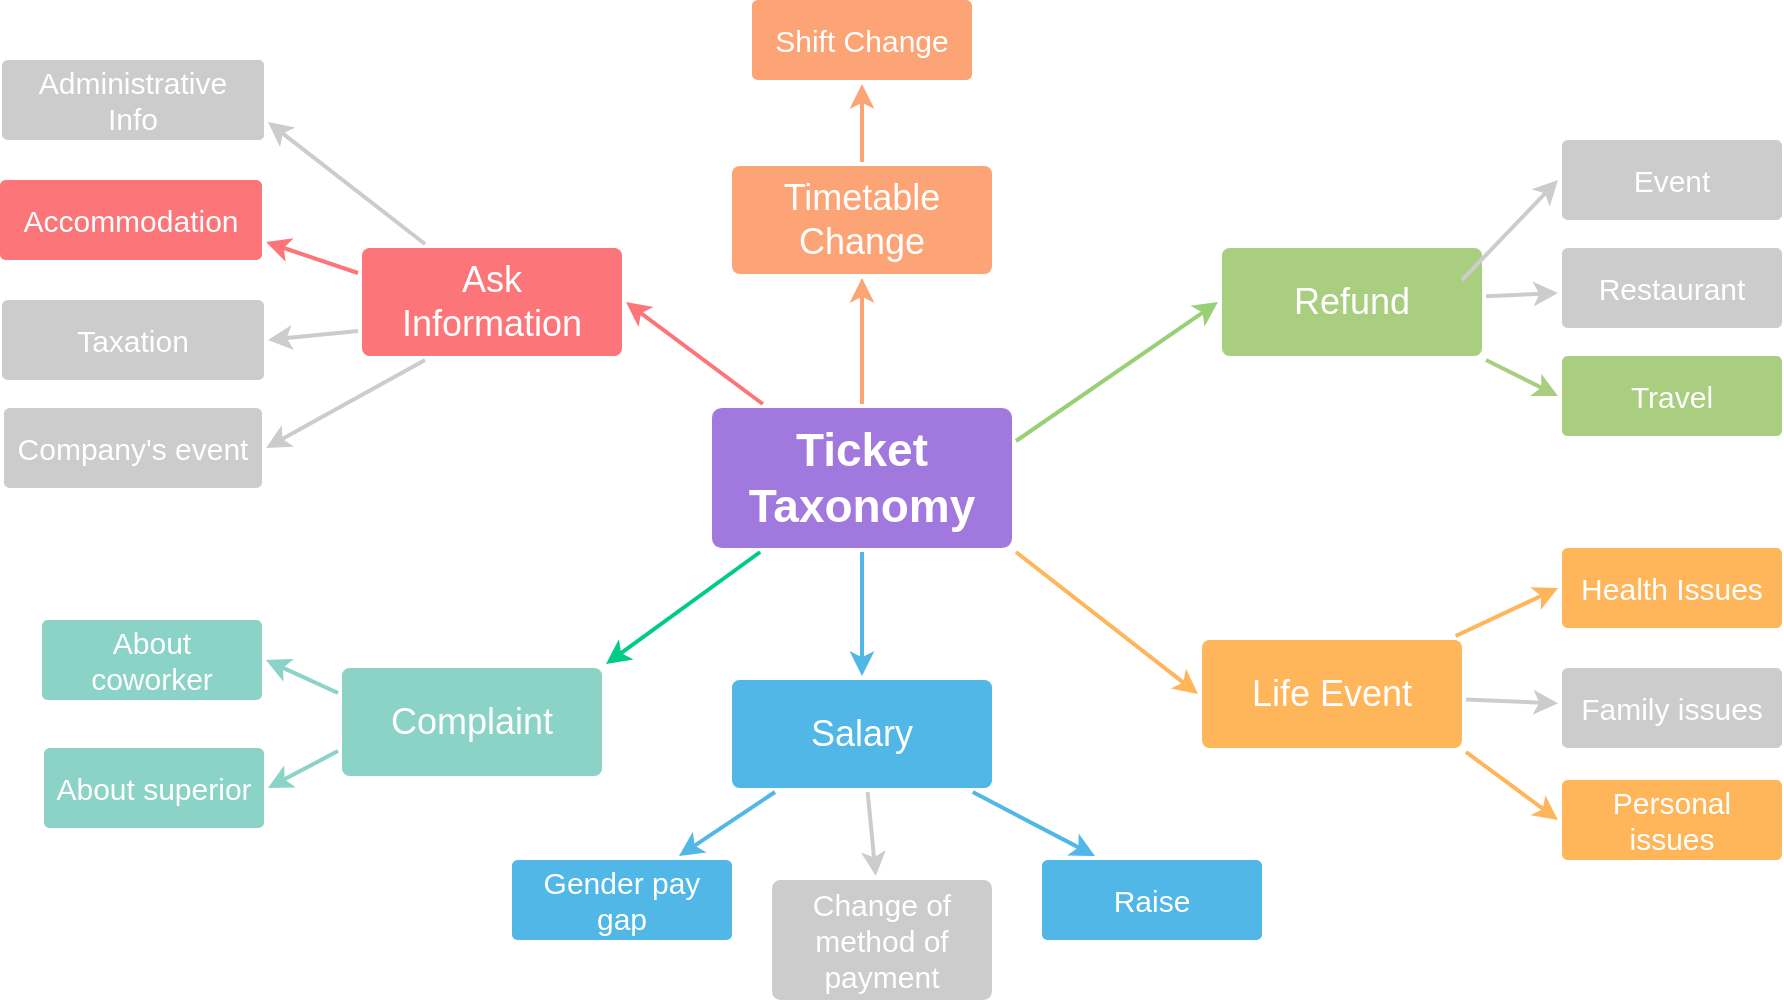 <mxfile version="20.3.0" type="device"><diagram id="6a731a19-8d31-9384-78a2-239565b7b9f0" name="Page-1"><mxGraphModel dx="1221" dy="764" grid="1" gridSize="10" guides="1" tooltips="1" connect="1" arrows="1" fold="1" page="1" pageScale="1" pageWidth="1169" pageHeight="827" background="none" math="0" shadow="0"><root><mxCell id="0"/><mxCell id="1" parent="0"/><mxCell id="1745" value="" style="edgeStyle=none;rounded=0;jumpStyle=none;html=1;shadow=0;labelBackgroundColor=none;startArrow=none;startFill=0;endArrow=classic;endFill=1;jettySize=auto;orthogonalLoop=1;strokeColor=#FDA477;strokeWidth=2;fontFamily=Helvetica;fontSize=16;fontColor=#23445D;spacing=5;entryX=0.5;entryY=1;entryDx=0;entryDy=0;" parent="1" source="1749" target="V-rHWFw5SpIuOUbnJHTy-1806" edge="1"><mxGeometry relative="1" as="geometry"><mxPoint x="515.193" y="318.75" as="targetPoint"/></mxGeometry></mxCell><mxCell id="1746" value="" style="edgeStyle=none;rounded=0;jumpStyle=none;html=1;shadow=0;labelBackgroundColor=none;startArrow=none;startFill=0;endArrow=classic;endFill=1;jettySize=auto;orthogonalLoop=1;strokeColor=#51B7E7;strokeWidth=2;fontFamily=Helvetica;fontSize=16;fontColor=#23445D;spacing=5;" parent="1" source="1749" target="1771" edge="1"><mxGeometry relative="1" as="geometry"/></mxCell><mxCell id="1747" value="" style="edgeStyle=none;rounded=0;jumpStyle=none;html=1;shadow=0;labelBackgroundColor=none;startArrow=none;startFill=0;endArrow=classic;endFill=1;jettySize=auto;orthogonalLoop=1;strokeColor=#00CC88;strokeWidth=2;fontFamily=Helvetica;fontSize=16;fontColor=#23445D;spacing=5;entryX=1;entryY=0;entryDx=0;entryDy=0;" parent="1" source="1749" target="V-rHWFw5SpIuOUbnJHTy-1808" edge="1"><mxGeometry relative="1" as="geometry"><mxPoint x="468.175" y="508" as="targetPoint"/></mxGeometry></mxCell><mxCell id="1748" value="" style="edgeStyle=none;rounded=0;jumpStyle=none;html=1;shadow=0;labelBackgroundColor=none;startArrow=none;startFill=0;endArrow=classic;endFill=1;jettySize=auto;orthogonalLoop=1;strokeColor=#FC7679;strokeWidth=2;fontFamily=Helvetica;fontSize=16;fontColor=#23445D;spacing=5;entryX=1;entryY=0.5;entryDx=0;entryDy=0;" parent="1" source="1749" target="V-rHWFw5SpIuOUbnJHTy-1807" edge="1"><mxGeometry relative="1" as="geometry"><mxPoint x="402" y="373.915" as="targetPoint"/></mxGeometry></mxCell><mxCell id="1749" value="Ticket&lt;br style=&quot;font-size: 23px;&quot;&gt;Taxonomy" style="rounded=1;whiteSpace=wrap;html=1;shadow=0;labelBackgroundColor=none;strokeColor=none;strokeWidth=3;fillColor=#A178DE;fontFamily=Helvetica;fontSize=23;fontColor=#FFFFFF;align=center;fontStyle=1;spacing=5;arcSize=7;perimeterSpacing=2;" parent="1" vertex="1"><mxGeometry x="455" y="384" width="150" height="70" as="geometry"/></mxCell><mxCell id="1750" value="" style="edgeStyle=none;rounded=1;jumpStyle=none;html=1;shadow=0;labelBackgroundColor=none;startArrow=none;startFill=0;jettySize=auto;orthogonalLoop=1;strokeColor=#CCCCCC;strokeWidth=2;fontFamily=Helvetica;fontSize=14;fontColor=#FFFFFF;spacing=5;fontStyle=1;fillColor=#b0e3e6;exitX=0.25;exitY=0;exitDx=0;exitDy=0;entryX=1;entryY=0.75;entryDx=0;entryDy=0;" parent="1" source="V-rHWFw5SpIuOUbnJHTy-1807" target="V-rHWFw5SpIuOUbnJHTy-1821" edge="1"><mxGeometry relative="1" as="geometry"><mxPoint x="295.615" y="328" as="sourcePoint"/></mxGeometry></mxCell><mxCell id="1751" value="" style="edgeStyle=none;rounded=1;jumpStyle=none;html=1;shadow=0;labelBackgroundColor=none;startArrow=none;startFill=0;jettySize=auto;orthogonalLoop=1;strokeColor=#FC7679;strokeWidth=2;fontFamily=Helvetica;fontSize=14;fontColor=#FFFFFF;spacing=5;fontStyle=1;fillColor=#b0e3e6;exitX=0;exitY=0.25;exitDx=0;exitDy=0;entryX=1;entryY=0.75;entryDx=0;entryDy=0;" parent="1" source="V-rHWFw5SpIuOUbnJHTy-1807" target="V-rHWFw5SpIuOUbnJHTy-1822" edge="1"><mxGeometry relative="1" as="geometry"><mxPoint x="268.0" y="333.944" as="sourcePoint"/><Array as="points"/></mxGeometry></mxCell><mxCell id="1752" value="" style="edgeStyle=none;rounded=1;jumpStyle=none;html=1;shadow=0;labelBackgroundColor=none;startArrow=none;startFill=0;jettySize=auto;orthogonalLoop=1;strokeColor=#CCCCCC;strokeWidth=2;fontFamily=Helvetica;fontSize=14;fontColor=#FFFFFF;spacing=5;fontStyle=1;fillColor=#b0e3e6;exitX=0;exitY=0.75;exitDx=0;exitDy=0;entryX=1;entryY=0.5;entryDx=0;entryDy=0;" parent="1" source="V-rHWFw5SpIuOUbnJHTy-1807" edge="1" target="V-rHWFw5SpIuOUbnJHTy-1823"><mxGeometry relative="1" as="geometry"><mxPoint x="268.0" y="356.278" as="sourcePoint"/><mxPoint x="212" y="347.915" as="targetPoint"/></mxGeometry></mxCell><mxCell id="1755" value="Accommodation" style="rounded=1;whiteSpace=wrap;html=1;shadow=0;labelBackgroundColor=none;strokeColor=none;strokeWidth=3;fillColor=#f08e81;fontFamily=Helvetica;fontSize=14;fontColor=#FFFFFF;align=center;spacing=5;fontStyle=0;arcSize=7;perimeterSpacing=2;" parent="1" vertex="1"><mxGeometry x="100" y="270" width="110" height="40" as="geometry"/></mxCell><mxCell id="1756" value="Administrative Info" style="rounded=1;whiteSpace=wrap;html=1;shadow=0;labelBackgroundColor=none;strokeColor=none;strokeWidth=3;fillColor=#f08e81;fontFamily=Helvetica;fontSize=14;fontColor=#FFFFFF;align=center;spacing=5;fontStyle=0;arcSize=7;perimeterSpacing=2;" parent="1" vertex="1"><mxGeometry x="120" y="210" width="110" height="40" as="geometry"/></mxCell><mxCell id="1757" value="" style="edgeStyle=none;rounded=0;jumpStyle=none;html=1;shadow=0;labelBackgroundColor=none;startArrow=none;startFill=0;endArrow=classic;endFill=1;jettySize=auto;orthogonalLoop=1;strokeColor=#8BD3C7;strokeWidth=2;fontFamily=Helvetica;fontSize=14;fontColor=#FFFFFF;spacing=5;entryX=1;entryY=0.5;entryDx=0;entryDy=0;exitX=0;exitY=0.25;exitDx=0;exitDy=0;" parent="1" source="V-rHWFw5SpIuOUbnJHTy-1808" target="V-rHWFw5SpIuOUbnJHTy-1840" edge="1"><mxGeometry relative="1" as="geometry"><mxPoint x="282" y="579" as="targetPoint"/></mxGeometry></mxCell><mxCell id="1758" value="" style="edgeStyle=none;rounded=0;jumpStyle=none;html=1;shadow=0;labelBackgroundColor=none;startArrow=none;startFill=0;endArrow=classic;endFill=1;jettySize=auto;orthogonalLoop=1;strokeColor=#8BD3C7;strokeWidth=2;fontFamily=Helvetica;fontSize=14;fontColor=#FFFFFF;spacing=5;entryX=1;entryY=0.5;entryDx=0;entryDy=0;exitX=0;exitY=0.75;exitDx=0;exitDy=0;" parent="1" source="V-rHWFw5SpIuOUbnJHTy-1808" target="V-rHWFw5SpIuOUbnJHTy-1841" edge="1"><mxGeometry relative="1" as="geometry"><mxPoint x="379.286" y="572" as="sourcePoint"/><mxPoint x="314.867" y="658" as="targetPoint"/></mxGeometry></mxCell><mxCell id="1770" value="" style="edgeStyle=none;rounded=0;jumpStyle=none;html=1;shadow=0;labelBackgroundColor=none;startArrow=none;startFill=0;endArrow=classic;endFill=1;jettySize=auto;orthogonalLoop=1;strokeColor=#FDA477;strokeWidth=2;fontFamily=Helvetica;fontSize=14;fontColor=#FFFFFF;spacing=5;exitX=0.5;exitY=0;exitDx=0;exitDy=0;entryX=0.5;entryY=1;entryDx=0;entryDy=0;" parent="1" source="V-rHWFw5SpIuOUbnJHTy-1806" target="V-rHWFw5SpIuOUbnJHTy-1820" edge="1"><mxGeometry relative="1" as="geometry"><mxPoint x="457.206" y="260.75" as="sourcePoint"/><mxPoint x="422" y="206.662" as="targetPoint"/></mxGeometry></mxCell><mxCell id="1771" value="Salary" style="rounded=1;whiteSpace=wrap;html=1;shadow=0;labelBackgroundColor=none;strokeColor=none;strokeWidth=3;fillColor=#51B7E7;fontFamily=Helvetica;fontSize=18;fontColor=#FFFFFF;align=center;spacing=5;fontStyle=0;arcSize=7;perimeterSpacing=2;" parent="1" vertex="1"><mxGeometry x="465" y="520.0" width="130" height="54" as="geometry"/></mxCell><mxCell id="1775" value="" style="edgeStyle=none;rounded=1;jumpStyle=none;html=1;shadow=0;labelBackgroundColor=none;startArrow=none;startFill=0;jettySize=auto;orthogonalLoop=1;strokeColor=#51B7E7;strokeWidth=2;fontFamily=Helvetica;fontSize=14;fontColor=#FFFFFF;spacing=5;fontStyle=1;fillColor=#b0e3e6;entryX=0.75;entryY=0;entryDx=0;entryDy=0;" parent="1" source="1771" target="V-rHWFw5SpIuOUbnJHTy-1842" edge="1"><mxGeometry relative="1" as="geometry"><mxPoint x="622.385" y="628" as="targetPoint"/></mxGeometry></mxCell><mxCell id="1776" value="Change of method of payment" style="rounded=1;whiteSpace=wrap;html=1;shadow=0;labelBackgroundColor=none;strokeColor=none;strokeWidth=3;fillColor=#CCCCCC;fontFamily=Helvetica;fontSize=15;fontColor=#FFFFFF;align=center;spacing=5;fontStyle=0;arcSize=7;perimeterSpacing=2;" parent="1" vertex="1"><mxGeometry x="485" y="620" width="110" height="60" as="geometry"/></mxCell><mxCell id="1777" value="" style="edgeStyle=none;rounded=1;jumpStyle=none;html=1;shadow=0;labelBackgroundColor=none;startArrow=none;startFill=0;jettySize=auto;orthogonalLoop=1;strokeColor=#CCCCCC;strokeWidth=2;fontFamily=Helvetica;fontSize=14;fontColor=#FFFFFF;spacing=5;fontStyle=1;fillColor=#b0e3e6;" parent="1" source="1771" target="1776" edge="1"><mxGeometry relative="1" as="geometry"/></mxCell><mxCell id="1779" value="" style="edgeStyle=none;rounded=1;jumpStyle=none;html=1;shadow=0;labelBackgroundColor=none;startArrow=none;startFill=0;jettySize=auto;orthogonalLoop=1;strokeColor=#51B7E7;strokeWidth=2;fontFamily=Helvetica;fontSize=14;fontColor=#FFFFFF;spacing=5;fontStyle=1;fillColor=#b0e3e6;entryX=0.25;entryY=0;entryDx=0;entryDy=0;" parent="1" source="1771" target="V-rHWFw5SpIuOUbnJHTy-1829" edge="1"><mxGeometry relative="1" as="geometry"><mxPoint x="888" y="628.719" as="targetPoint"/></mxGeometry></mxCell><mxCell id="V-rHWFw5SpIuOUbnJHTy-1780" value="" style="edgeStyle=none;rounded=1;jumpStyle=none;html=1;shadow=0;labelBackgroundColor=none;startArrow=none;startFill=0;jettySize=auto;orthogonalLoop=1;strokeColor=#CCCCCC;strokeWidth=2;fontFamily=Helvetica;fontSize=14;fontColor=#FFFFFF;spacing=5;fontStyle=1;fillColor=#b0e3e6;exitX=0.25;exitY=1;exitDx=0;exitDy=0;entryX=1;entryY=0.5;entryDx=0;entryDy=0;" parent="1" source="V-rHWFw5SpIuOUbnJHTy-1807" target="V-rHWFw5SpIuOUbnJHTy-1824" edge="1"><mxGeometry relative="1" as="geometry"><mxPoint x="259.664" y="457.5" as="sourcePoint"/><mxPoint x="185" y="398" as="targetPoint"/></mxGeometry></mxCell><mxCell id="V-rHWFw5SpIuOUbnJHTy-1790" value="Life Event" style="rounded=1;whiteSpace=wrap;html=1;shadow=0;labelBackgroundColor=none;strokeColor=none;strokeWidth=3;fillColor=#ffb55a;fontFamily=Helvetica;fontSize=18;fontColor=#FFFFFF;align=center;spacing=5;fontStyle=0;arcSize=7;perimeterSpacing=2;" parent="1" vertex="1"><mxGeometry x="700" y="500.0" width="130" height="54" as="geometry"/></mxCell><mxCell id="V-rHWFw5SpIuOUbnJHTy-1791" value="Health Issues" style="rounded=1;whiteSpace=wrap;html=1;shadow=0;labelBackgroundColor=none;strokeColor=none;strokeWidth=3;fillColor=#ffb55a;fontFamily=Helvetica;fontSize=15;fontColor=#FFFFFF;align=center;spacing=5;fontStyle=0;arcSize=7;perimeterSpacing=2;" parent="1" vertex="1"><mxGeometry x="880" y="454" width="110" height="40" as="geometry"/></mxCell><mxCell id="V-rHWFw5SpIuOUbnJHTy-1792" value="" style="edgeStyle=none;rounded=1;jumpStyle=none;html=1;shadow=0;labelBackgroundColor=none;startArrow=none;startFill=0;jettySize=auto;orthogonalLoop=1;strokeColor=#FFB55A;strokeWidth=2;fontFamily=Helvetica;fontSize=14;fontColor=#FFFFFF;spacing=5;fontStyle=1;fillColor=#b0e3e6;entryX=0;entryY=0.5;entryDx=0;entryDy=0;" parent="1" source="V-rHWFw5SpIuOUbnJHTy-1790" target="V-rHWFw5SpIuOUbnJHTy-1791" edge="1"><mxGeometry relative="1" as="geometry"/></mxCell><mxCell id="V-rHWFw5SpIuOUbnJHTy-1793" value="Family issues" style="rounded=1;whiteSpace=wrap;html=1;shadow=0;labelBackgroundColor=none;strokeColor=none;strokeWidth=3;fillColor=#CCCCCC;fontFamily=Helvetica;fontSize=15;fontColor=#FFFFFF;align=center;spacing=5;fontStyle=0;arcSize=7;perimeterSpacing=2;" parent="1" vertex="1"><mxGeometry x="880" y="514" width="110" height="40" as="geometry"/></mxCell><mxCell id="V-rHWFw5SpIuOUbnJHTy-1794" value="" style="edgeStyle=none;rounded=1;jumpStyle=none;html=1;shadow=0;labelBackgroundColor=none;startArrow=none;startFill=0;jettySize=auto;orthogonalLoop=1;strokeColor=#CCCCCC;strokeWidth=2;fontFamily=Helvetica;fontSize=14;fontColor=#FFFFFF;spacing=5;fontStyle=1;fillColor=#b0e3e6;" parent="1" source="V-rHWFw5SpIuOUbnJHTy-1790" target="V-rHWFw5SpIuOUbnJHTy-1793" edge="1"><mxGeometry relative="1" as="geometry"/></mxCell><mxCell id="V-rHWFw5SpIuOUbnJHTy-1795" value="" style="edgeStyle=none;rounded=0;jumpStyle=none;html=1;shadow=0;labelBackgroundColor=none;startArrow=none;startFill=0;endArrow=classic;endFill=1;jettySize=auto;orthogonalLoop=1;strokeColor=#FFB55A;strokeWidth=2;fontFamily=Helvetica;fontSize=16;fontColor=#23445D;spacing=5;exitX=1;exitY=1;exitDx=0;exitDy=0;entryX=0;entryY=0.5;entryDx=0;entryDy=0;" parent="1" source="1749" target="V-rHWFw5SpIuOUbnJHTy-1790" edge="1"><mxGeometry relative="1" as="geometry"><mxPoint x="670" y="215.5" as="sourcePoint"/><mxPoint x="800" y="357" as="targetPoint"/></mxGeometry></mxCell><mxCell id="V-rHWFw5SpIuOUbnJHTy-1796" value="Personal issues" style="rounded=1;whiteSpace=wrap;html=1;shadow=0;labelBackgroundColor=none;strokeColor=none;strokeWidth=3;fillColor=#ffb55a;fontFamily=Helvetica;fontSize=15;fontColor=#FFFFFF;align=center;spacing=5;fontStyle=0;arcSize=7;perimeterSpacing=2;" parent="1" vertex="1"><mxGeometry x="880" y="570" width="110" height="40" as="geometry"/></mxCell><mxCell id="V-rHWFw5SpIuOUbnJHTy-1797" value="" style="edgeStyle=none;rounded=1;jumpStyle=none;html=1;shadow=0;labelBackgroundColor=none;startArrow=none;startFill=0;jettySize=auto;orthogonalLoop=1;strokeColor=#FFB55A;strokeWidth=2;fontFamily=Helvetica;fontSize=14;fontColor=#FFFFFF;spacing=5;fontStyle=1;fillColor=#b0e3e6;exitX=1;exitY=1;exitDx=0;exitDy=0;entryX=0;entryY=0.5;entryDx=0;entryDy=0;" parent="1" source="V-rHWFw5SpIuOUbnJHTy-1790" target="V-rHWFw5SpIuOUbnJHTy-1796" edge="1"><mxGeometry relative="1" as="geometry"><mxPoint x="920" y="389.957" as="sourcePoint"/></mxGeometry></mxCell><mxCell id="V-rHWFw5SpIuOUbnJHTy-1798" value="Refund" style="rounded=1;whiteSpace=wrap;html=1;shadow=0;labelBackgroundColor=none;strokeColor=none;strokeWidth=3;fillColor=#A9CE80;fontFamily=Helvetica;fontSize=18;fontColor=#FFFFFF;align=center;spacing=5;fontStyle=0;arcSize=7;perimeterSpacing=2;" parent="1" vertex="1"><mxGeometry x="710" y="304.0" width="130" height="54" as="geometry"/></mxCell><mxCell id="V-rHWFw5SpIuOUbnJHTy-1799" value="Event" style="rounded=1;whiteSpace=wrap;html=1;shadow=0;labelBackgroundColor=none;strokeColor=none;strokeWidth=3;fillColor=#CCCCCC;fontFamily=Helvetica;fontSize=15;fontColor=#FFFFFF;align=center;spacing=5;fontStyle=0;arcSize=7;perimeterSpacing=2;" parent="1" vertex="1"><mxGeometry x="880" y="250" width="110" height="40" as="geometry"/></mxCell><mxCell id="V-rHWFw5SpIuOUbnJHTy-1800" value="" style="edgeStyle=none;rounded=1;jumpStyle=none;html=1;shadow=0;labelBackgroundColor=none;startArrow=none;startFill=0;jettySize=auto;orthogonalLoop=1;strokeColor=#CCCCCC;strokeWidth=2;fontFamily=Helvetica;fontSize=14;fontColor=#FFFFFF;spacing=5;fontStyle=1;fillColor=#b0e3e6;entryX=0;entryY=0.5;entryDx=0;entryDy=0;" parent="1" target="V-rHWFw5SpIuOUbnJHTy-1799" edge="1"><mxGeometry relative="1" as="geometry"><mxPoint x="830" y="320" as="sourcePoint"/></mxGeometry></mxCell><mxCell id="V-rHWFw5SpIuOUbnJHTy-1801" value="Restaurant" style="rounded=1;whiteSpace=wrap;html=1;shadow=0;labelBackgroundColor=none;strokeColor=none;strokeWidth=3;fillColor=#CCCCCC;fontFamily=Helvetica;fontSize=15;fontColor=#FFFFFF;align=center;spacing=5;fontStyle=0;arcSize=7;perimeterSpacing=2;" parent="1" vertex="1"><mxGeometry x="880" y="304" width="110" height="40" as="geometry"/></mxCell><mxCell id="V-rHWFw5SpIuOUbnJHTy-1802" value="" style="edgeStyle=none;rounded=1;jumpStyle=none;html=1;shadow=0;labelBackgroundColor=none;startArrow=none;startFill=0;jettySize=auto;orthogonalLoop=1;strokeColor=#CCCCCC;strokeWidth=2;fontFamily=Helvetica;fontSize=14;fontColor=#FFFFFF;spacing=5;fontStyle=1;fillColor=#b0e3e6;" parent="1" source="V-rHWFw5SpIuOUbnJHTy-1798" target="V-rHWFw5SpIuOUbnJHTy-1801" edge="1"><mxGeometry relative="1" as="geometry"/></mxCell><mxCell id="V-rHWFw5SpIuOUbnJHTy-1803" value="" style="edgeStyle=none;rounded=0;jumpStyle=none;html=1;shadow=0;labelBackgroundColor=none;startArrow=none;startFill=0;endArrow=classic;endFill=1;jettySize=auto;orthogonalLoop=1;strokeColor=#97D077;strokeWidth=2;fontFamily=Helvetica;fontSize=16;fontColor=#23445D;spacing=5;entryX=0;entryY=0.5;entryDx=0;entryDy=0;exitX=1;exitY=0.25;exitDx=0;exitDy=0;" parent="1" source="1749" target="V-rHWFw5SpIuOUbnJHTy-1798" edge="1"><mxGeometry relative="1" as="geometry"><mxPoint x="600" y="380.5" as="sourcePoint"/><mxPoint x="472.039" y="161.5" as="targetPoint"/></mxGeometry></mxCell><mxCell id="V-rHWFw5SpIuOUbnJHTy-1804" value="Travel" style="rounded=1;whiteSpace=wrap;html=1;shadow=0;labelBackgroundColor=none;strokeColor=none;strokeWidth=3;fillColor=#A9CE80;fontFamily=Helvetica;fontSize=15;fontColor=#FFFFFF;align=center;spacing=5;fontStyle=0;arcSize=7;perimeterSpacing=2;" parent="1" vertex="1"><mxGeometry x="880" y="358" width="110" height="40" as="geometry"/></mxCell><mxCell id="V-rHWFw5SpIuOUbnJHTy-1805" value="" style="edgeStyle=none;rounded=1;jumpStyle=none;html=1;shadow=0;labelBackgroundColor=none;startArrow=none;startFill=0;jettySize=auto;orthogonalLoop=1;strokeColor=#A9CE80;strokeWidth=2;fontFamily=Helvetica;fontSize=14;fontColor=#FFFFFF;spacing=5;fontStyle=1;fillColor=#b0e3e6;exitX=1;exitY=1;exitDx=0;exitDy=0;entryX=0;entryY=0.5;entryDx=0;entryDy=0;" parent="1" source="V-rHWFw5SpIuOUbnJHTy-1798" target="V-rHWFw5SpIuOUbnJHTy-1804" edge="1"><mxGeometry relative="1" as="geometry"><mxPoint x="735" y="243.457" as="sourcePoint"/><mxPoint x="880" y="380" as="targetPoint"/></mxGeometry></mxCell><mxCell id="V-rHWFw5SpIuOUbnJHTy-1806" value="Timetable Change" style="rounded=1;whiteSpace=wrap;html=1;shadow=0;labelBackgroundColor=none;strokeColor=none;strokeWidth=3;fillColor=#FDA477;fontFamily=Helvetica;fontSize=18;fontColor=#FFFFFF;align=center;spacing=5;fontStyle=0;arcSize=7;perimeterSpacing=2;" parent="1" vertex="1"><mxGeometry x="465" y="263" width="130" height="54" as="geometry"/></mxCell><mxCell id="V-rHWFw5SpIuOUbnJHTy-1810" value="Administrative Info" style="rounded=1;whiteSpace=wrap;html=1;shadow=0;labelBackgroundColor=none;strokeColor=none;strokeWidth=3;fillColor=#f08e81;fontFamily=Helvetica;fontSize=14;fontColor=#FFFFFF;align=center;spacing=5;fontStyle=0;arcSize=7;perimeterSpacing=2;" parent="1" vertex="1"><mxGeometry x="121" y="210" width="110" height="40" as="geometry"/></mxCell><mxCell id="V-rHWFw5SpIuOUbnJHTy-1811" value="Accommodation" style="rounded=1;whiteSpace=wrap;html=1;shadow=0;labelBackgroundColor=none;strokeColor=none;strokeWidth=3;fillColor=#f08e81;fontFamily=Helvetica;fontSize=14;fontColor=#FFFFFF;align=center;spacing=5;fontStyle=0;arcSize=7;perimeterSpacing=2;" parent="1" vertex="1"><mxGeometry x="101" y="270" width="110" height="40" as="geometry"/></mxCell><mxCell id="V-rHWFw5SpIuOUbnJHTy-1820" value="Shift Change" style="rounded=1;whiteSpace=wrap;html=1;shadow=0;labelBackgroundColor=none;strokeColor=none;strokeWidth=3;fillColor=#FDA477;fontFamily=Helvetica;fontSize=15;fontColor=#FFFFFF;align=center;spacing=5;arcSize=7;perimeterSpacing=2;fontStyle=0" parent="1" vertex="1"><mxGeometry x="475" y="180" width="110" height="40" as="geometry"/></mxCell><mxCell id="V-rHWFw5SpIuOUbnJHTy-1821" value="Administrative Info" style="rounded=1;whiteSpace=wrap;html=1;shadow=0;labelBackgroundColor=none;strokeColor=none;strokeWidth=1;fillColor=#CCCCCC;fontFamily=Helvetica;fontSize=15;fontColor=#FFFFFF;align=center;spacing=5;fontStyle=0;arcSize=7;perimeterSpacing=2;" parent="1" vertex="1"><mxGeometry x="100" y="210" width="131" height="40" as="geometry"/></mxCell><mxCell id="V-rHWFw5SpIuOUbnJHTy-1822" value="Accommodation" style="rounded=1;whiteSpace=wrap;html=1;shadow=0;labelBackgroundColor=none;strokeColor=none;strokeWidth=3;fillColor=#FC7679;fontFamily=Helvetica;fontSize=15;fontColor=#FFFFFF;align=center;spacing=5;fontStyle=0;arcSize=7;perimeterSpacing=2;" parent="1" vertex="1"><mxGeometry x="99" y="270" width="131" height="40" as="geometry"/></mxCell><mxCell id="V-rHWFw5SpIuOUbnJHTy-1823" value="Taxation" style="rounded=1;whiteSpace=wrap;html=1;shadow=0;labelBackgroundColor=none;strokeColor=none;strokeWidth=3;fillColor=#CCCCCC;fontFamily=Helvetica;fontSize=15;fontColor=#FFFFFF;align=center;spacing=5;fontStyle=0;arcSize=7;perimeterSpacing=2;" parent="1" vertex="1"><mxGeometry x="100" y="330" width="131" height="40" as="geometry"/></mxCell><mxCell id="V-rHWFw5SpIuOUbnJHTy-1824" value="Company's event" style="rounded=1;whiteSpace=wrap;html=1;shadow=0;labelBackgroundColor=none;strokeColor=none;strokeWidth=3;fillColor=#CCCCCC;fontFamily=Helvetica;fontSize=15;fontColor=#FFFFFF;align=center;spacing=5;fontStyle=0;arcSize=7;perimeterSpacing=2;" parent="1" vertex="1"><mxGeometry x="101" y="384" width="129" height="40" as="geometry"/></mxCell><mxCell id="V-rHWFw5SpIuOUbnJHTy-1829" value="Raise" style="rounded=1;whiteSpace=wrap;html=1;shadow=0;labelBackgroundColor=none;strokeColor=none;strokeWidth=3;fillColor=#51B7E7;fontFamily=Helvetica;fontSize=15;fontColor=#FFFFFF;align=center;spacing=5;fontStyle=0;arcSize=7;perimeterSpacing=2;" parent="1" vertex="1"><mxGeometry x="620" y="610" width="110" height="40" as="geometry"/></mxCell><mxCell id="V-rHWFw5SpIuOUbnJHTy-1840" value="About coworker" style="rounded=1;whiteSpace=wrap;html=1;shadow=0;labelBackgroundColor=none;strokeColor=none;strokeWidth=3;fillColor=#8BD3C7;fontFamily=Helvetica;fontSize=15;fontColor=#FFFFFF;align=center;spacing=5;arcSize=7;perimeterSpacing=2;fontStyle=0;labelBorderColor=none;horizontal=1;" parent="1" vertex="1"><mxGeometry x="120" y="490" width="110" height="40" as="geometry"/></mxCell><mxCell id="V-rHWFw5SpIuOUbnJHTy-1841" value="About superior" style="rounded=1;whiteSpace=wrap;html=1;shadow=0;labelBackgroundColor=none;strokeColor=none;strokeWidth=3;fillColor=#8BD3C7;fontFamily=Helvetica;fontSize=15;fontColor=#FFFFFF;align=center;spacing=5;arcSize=7;perimeterSpacing=2;fontStyle=0" parent="1" vertex="1"><mxGeometry x="121" y="554" width="110" height="40" as="geometry"/></mxCell><mxCell id="V-rHWFw5SpIuOUbnJHTy-1842" value="Gender pay gap" style="rounded=1;whiteSpace=wrap;html=1;shadow=0;labelBackgroundColor=none;strokeColor=none;strokeWidth=3;fillColor=#51B7E7;fontFamily=Helvetica;fontSize=15;fontColor=#FFFFFF;align=center;spacing=5;fontStyle=0;arcSize=7;perimeterSpacing=2;" parent="1" vertex="1"><mxGeometry x="355" y="610" width="110" height="40" as="geometry"/></mxCell><mxCell id="V-rHWFw5SpIuOUbnJHTy-1808" value="Complaint" style="rounded=1;whiteSpace=wrap;html=1;shadow=0;labelBackgroundColor=none;strokeColor=none;strokeWidth=3;fillColor=#8BD3C7;fontFamily=Helvetica;fontSize=18;fontColor=#FFFFFF;align=center;spacing=5;fontStyle=0;arcSize=7;perimeterSpacing=2;" parent="1" vertex="1"><mxGeometry x="270" y="514" width="130" height="54" as="geometry"/></mxCell><mxCell id="V-rHWFw5SpIuOUbnJHTy-1807" value="Ask Information" style="rounded=1;whiteSpace=wrap;html=1;shadow=0;labelBackgroundColor=none;strokeColor=none;strokeWidth=3;fillColor=#FC7679;fontFamily=Helvetica;fontSize=18;fontColor=#FFFFFF;align=center;spacing=5;fontStyle=0;arcSize=7;perimeterSpacing=2;" parent="1" vertex="1"><mxGeometry x="280" y="304" width="130" height="54" as="geometry"/></mxCell></root></mxGraphModel></diagram></mxfile>